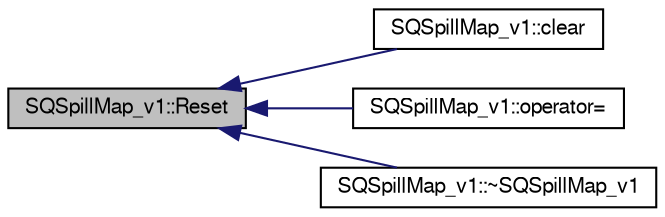 digraph "SQSpillMap_v1::Reset"
{
  bgcolor="transparent";
  edge [fontname="FreeSans",fontsize="10",labelfontname="FreeSans",labelfontsize="10"];
  node [fontname="FreeSans",fontsize="10",shape=record];
  rankdir="LR";
  Node1 [label="SQSpillMap_v1::Reset",height=0.2,width=0.4,color="black", fillcolor="grey75", style="filled" fontcolor="black"];
  Node1 -> Node2 [dir="back",color="midnightblue",fontsize="10",style="solid",fontname="FreeSans"];
  Node2 [label="SQSpillMap_v1::clear",height=0.2,width=0.4,color="black",URL="$df/de1/classSQSpillMap__v1.html#afb994a3a65c475d0f97e430589366712"];
  Node1 -> Node3 [dir="back",color="midnightblue",fontsize="10",style="solid",fontname="FreeSans"];
  Node3 [label="SQSpillMap_v1::operator=",height=0.2,width=0.4,color="black",URL="$df/de1/classSQSpillMap__v1.html#af87ca9c56171a0ad0aee90e91c6a3e14"];
  Node1 -> Node4 [dir="back",color="midnightblue",fontsize="10",style="solid",fontname="FreeSans"];
  Node4 [label="SQSpillMap_v1::~SQSpillMap_v1",height=0.2,width=0.4,color="black",URL="$df/de1/classSQSpillMap__v1.html#a5fb3ff23d9d6f063ae66302c89740d6e"];
}
